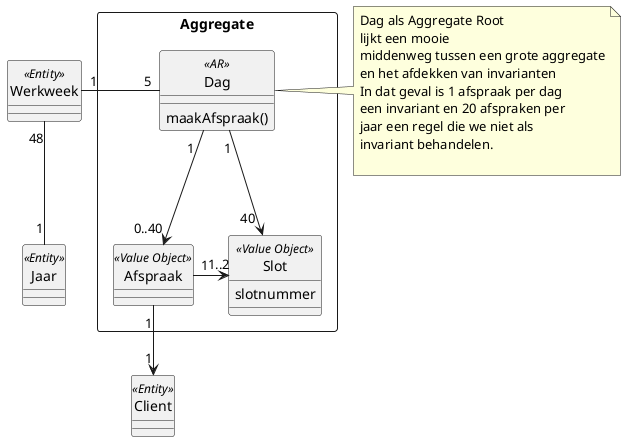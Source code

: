 @startuml

hide circle

class Client <<Entity>>

class Werkweek <<Entity>>

class Jaar <<Entity>>

rectangle "Aggregate" {
    class Dag <<AR>> {
        maakAfspraak()
    }

    class Slot <<Value Object>> {
        slotnummer
    }

    class Afspraak <<Value Object>>
}

Afspraak "1" -r-> "  1..2" Slot
Dag "1" --> "\t\t40" Slot
Dag "\t\t\t1" --> "0..40" Afspraak

Werkweek "1" -l- "5" Dag
Afspraak "1" --> "1" Client

Jaar "1" -u- "48" Werkweek

note left of Dag
    Dag als Aggregate Root
    lijkt een mooie
    middenweg tussen een grote aggregate
    en het afdekken van invarianten
    In dat geval is 1 afspraak per dag
    een invariant en 20 afspraken per
    jaar een regel die we niet als
    invariant behandelen.

end note

@enduml
